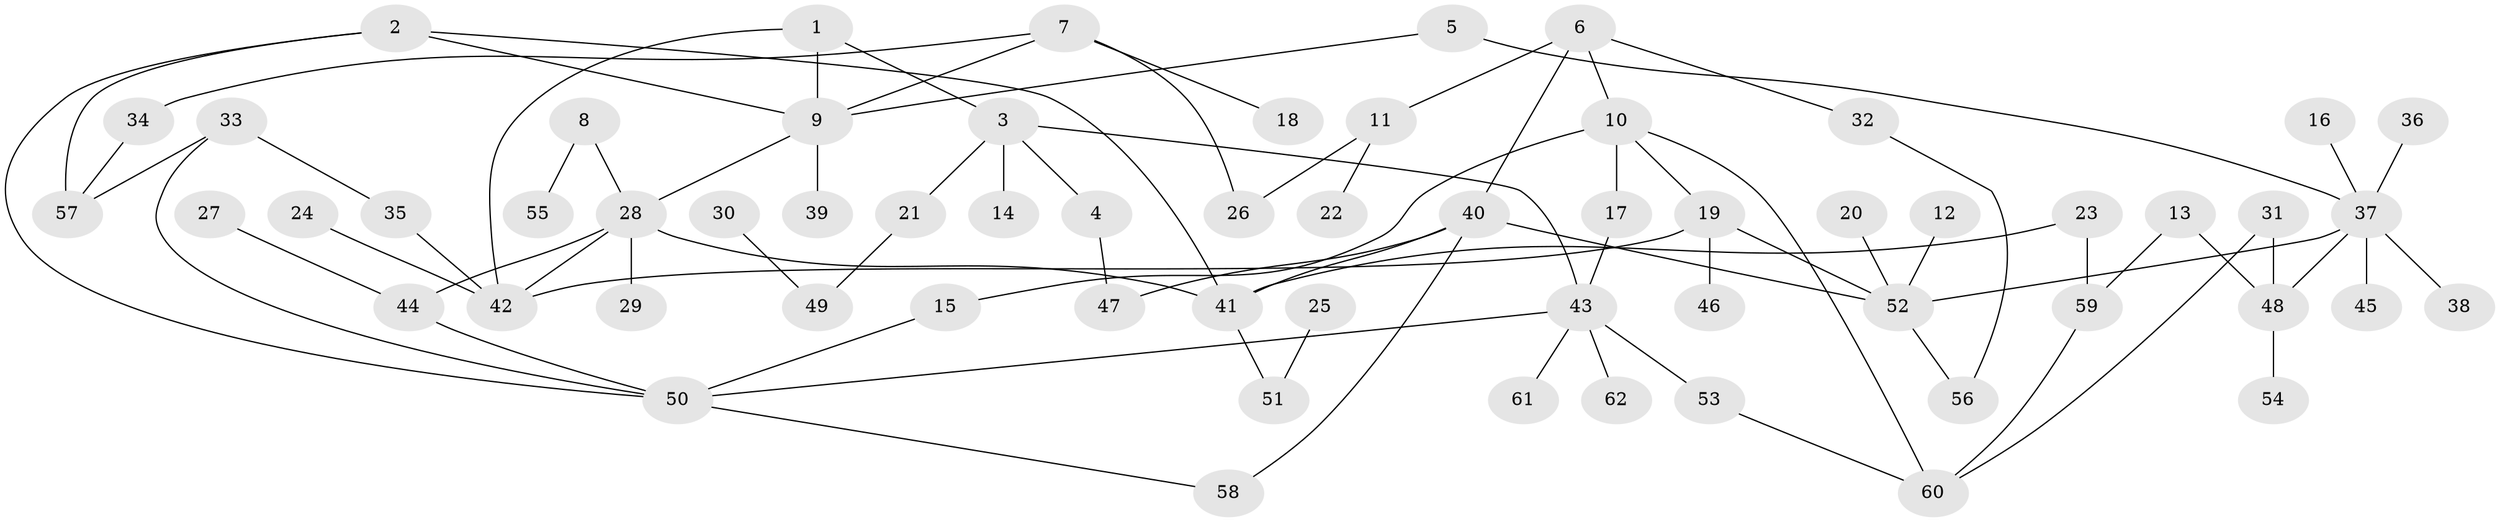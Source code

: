 // original degree distribution, {5: 0.04838709677419355, 3: 0.13709677419354838, 6: 0.03225806451612903, 4: 0.10483870967741936, 2: 0.3629032258064516, 1: 0.31451612903225806}
// Generated by graph-tools (version 1.1) at 2025/49/03/09/25 03:49:27]
// undirected, 62 vertices, 81 edges
graph export_dot {
graph [start="1"]
  node [color=gray90,style=filled];
  1;
  2;
  3;
  4;
  5;
  6;
  7;
  8;
  9;
  10;
  11;
  12;
  13;
  14;
  15;
  16;
  17;
  18;
  19;
  20;
  21;
  22;
  23;
  24;
  25;
  26;
  27;
  28;
  29;
  30;
  31;
  32;
  33;
  34;
  35;
  36;
  37;
  38;
  39;
  40;
  41;
  42;
  43;
  44;
  45;
  46;
  47;
  48;
  49;
  50;
  51;
  52;
  53;
  54;
  55;
  56;
  57;
  58;
  59;
  60;
  61;
  62;
  1 -- 3 [weight=1.0];
  1 -- 9 [weight=1.0];
  1 -- 42 [weight=1.0];
  2 -- 9 [weight=1.0];
  2 -- 41 [weight=1.0];
  2 -- 50 [weight=1.0];
  2 -- 57 [weight=1.0];
  3 -- 4 [weight=1.0];
  3 -- 14 [weight=1.0];
  3 -- 21 [weight=1.0];
  3 -- 43 [weight=1.0];
  4 -- 47 [weight=1.0];
  5 -- 9 [weight=1.0];
  5 -- 37 [weight=1.0];
  6 -- 10 [weight=1.0];
  6 -- 11 [weight=1.0];
  6 -- 32 [weight=1.0];
  6 -- 40 [weight=1.0];
  7 -- 9 [weight=1.0];
  7 -- 18 [weight=1.0];
  7 -- 26 [weight=1.0];
  7 -- 34 [weight=1.0];
  8 -- 28 [weight=1.0];
  8 -- 55 [weight=1.0];
  9 -- 28 [weight=1.0];
  9 -- 39 [weight=1.0];
  10 -- 15 [weight=1.0];
  10 -- 17 [weight=1.0];
  10 -- 19 [weight=1.0];
  10 -- 60 [weight=1.0];
  11 -- 22 [weight=1.0];
  11 -- 26 [weight=1.0];
  12 -- 52 [weight=1.0];
  13 -- 48 [weight=1.0];
  13 -- 59 [weight=1.0];
  15 -- 50 [weight=1.0];
  16 -- 37 [weight=1.0];
  17 -- 43 [weight=1.0];
  19 -- 42 [weight=1.0];
  19 -- 46 [weight=1.0];
  19 -- 52 [weight=1.0];
  20 -- 52 [weight=1.0];
  21 -- 49 [weight=1.0];
  23 -- 41 [weight=1.0];
  23 -- 59 [weight=1.0];
  24 -- 42 [weight=1.0];
  25 -- 51 [weight=1.0];
  27 -- 44 [weight=1.0];
  28 -- 29 [weight=1.0];
  28 -- 41 [weight=1.0];
  28 -- 42 [weight=1.0];
  28 -- 44 [weight=1.0];
  30 -- 49 [weight=1.0];
  31 -- 48 [weight=1.0];
  31 -- 60 [weight=1.0];
  32 -- 56 [weight=1.0];
  33 -- 35 [weight=1.0];
  33 -- 50 [weight=1.0];
  33 -- 57 [weight=1.0];
  34 -- 57 [weight=1.0];
  35 -- 42 [weight=1.0];
  36 -- 37 [weight=1.0];
  37 -- 38 [weight=1.0];
  37 -- 45 [weight=1.0];
  37 -- 48 [weight=1.0];
  37 -- 52 [weight=1.0];
  40 -- 41 [weight=1.0];
  40 -- 47 [weight=1.0];
  40 -- 52 [weight=1.0];
  40 -- 58 [weight=1.0];
  41 -- 51 [weight=1.0];
  43 -- 50 [weight=1.0];
  43 -- 53 [weight=1.0];
  43 -- 61 [weight=1.0];
  43 -- 62 [weight=1.0];
  44 -- 50 [weight=1.0];
  48 -- 54 [weight=1.0];
  50 -- 58 [weight=1.0];
  52 -- 56 [weight=1.0];
  53 -- 60 [weight=1.0];
  59 -- 60 [weight=1.0];
}
